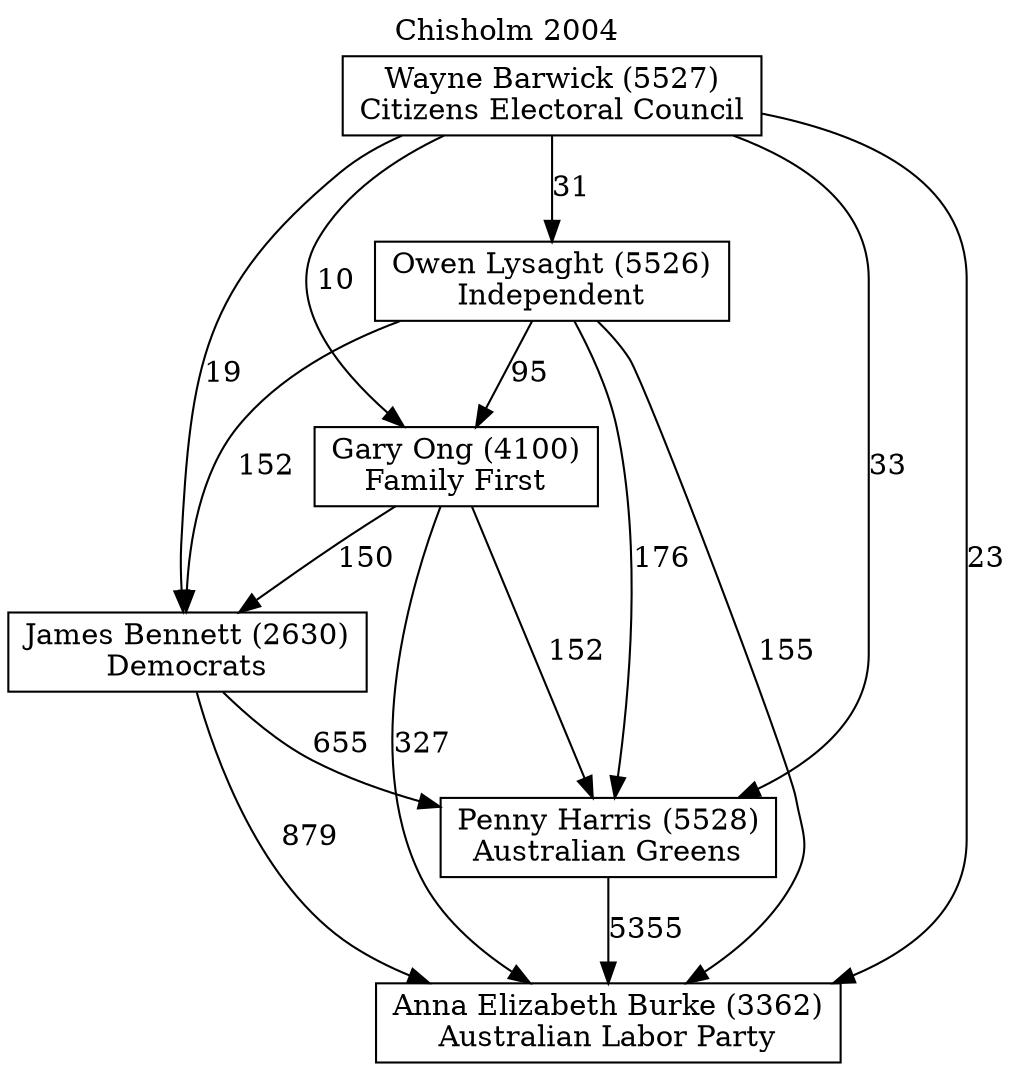 // House preference flow
digraph "Anna Elizabeth Burke (3362)_Chisholm_2004" {
	graph [label="Chisholm 2004" labelloc=t mclimit=10]
	node [shape=box]
	"Anna Elizabeth Burke (3362)" [label="Anna Elizabeth Burke (3362)
Australian Labor Party"]
	"Gary Ong (4100)" [label="Gary Ong (4100)
Family First"]
	"James Bennett (2630)" [label="James Bennett (2630)
Democrats"]
	"Owen Lysaght (5526)" [label="Owen Lysaght (5526)
Independent"]
	"Penny Harris (5528)" [label="Penny Harris (5528)
Australian Greens"]
	"Wayne Barwick (5527)" [label="Wayne Barwick (5527)
Citizens Electoral Council"]
	"Gary Ong (4100)" -> "Anna Elizabeth Burke (3362)" [label=327]
	"Gary Ong (4100)" -> "James Bennett (2630)" [label=150]
	"Gary Ong (4100)" -> "Penny Harris (5528)" [label=152]
	"James Bennett (2630)" -> "Anna Elizabeth Burke (3362)" [label=879]
	"James Bennett (2630)" -> "Penny Harris (5528)" [label=655]
	"Owen Lysaght (5526)" -> "Anna Elizabeth Burke (3362)" [label=155]
	"Owen Lysaght (5526)" -> "Gary Ong (4100)" [label=95]
	"Owen Lysaght (5526)" -> "James Bennett (2630)" [label=152]
	"Owen Lysaght (5526)" -> "Penny Harris (5528)" [label=176]
	"Penny Harris (5528)" -> "Anna Elizabeth Burke (3362)" [label=5355]
	"Wayne Barwick (5527)" -> "Anna Elizabeth Burke (3362)" [label=23]
	"Wayne Barwick (5527)" -> "Gary Ong (4100)" [label=10]
	"Wayne Barwick (5527)" -> "James Bennett (2630)" [label=19]
	"Wayne Barwick (5527)" -> "Owen Lysaght (5526)" [label=31]
	"Wayne Barwick (5527)" -> "Penny Harris (5528)" [label=33]
}
